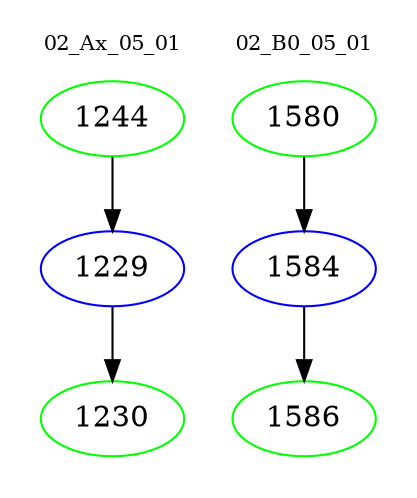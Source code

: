 digraph{
subgraph cluster_0 {
color = white
label = "02_Ax_05_01";
fontsize=10;
T0_1244 [label="1244", color="green"]
T0_1244 -> T0_1229 [color="black"]
T0_1229 [label="1229", color="blue"]
T0_1229 -> T0_1230 [color="black"]
T0_1230 [label="1230", color="green"]
}
subgraph cluster_1 {
color = white
label = "02_B0_05_01";
fontsize=10;
T1_1580 [label="1580", color="green"]
T1_1580 -> T1_1584 [color="black"]
T1_1584 [label="1584", color="blue"]
T1_1584 -> T1_1586 [color="black"]
T1_1586 [label="1586", color="green"]
}
}

